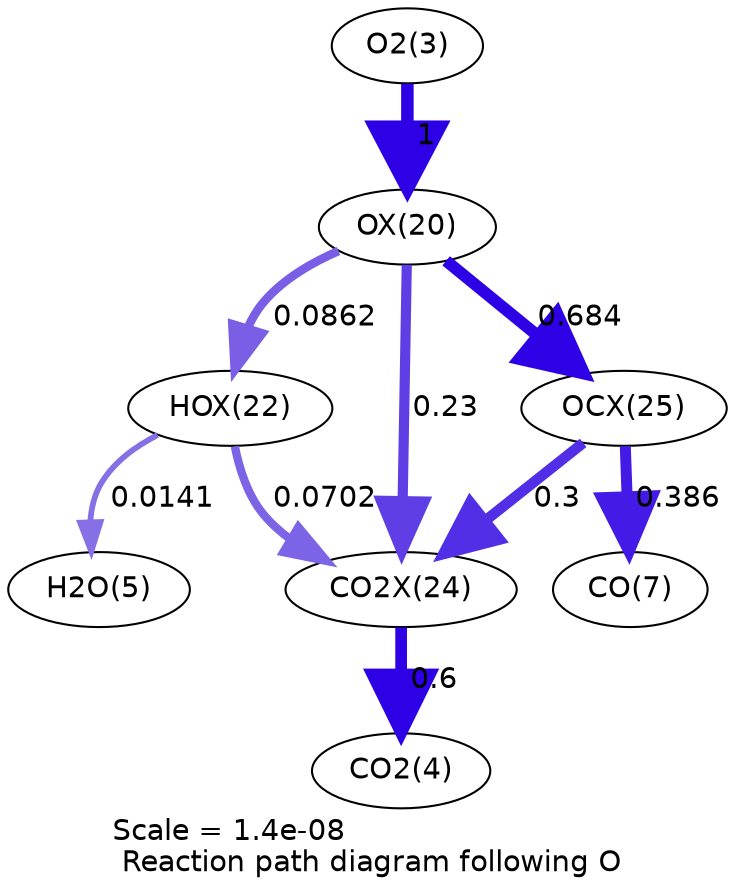 digraph reaction_paths {
center=1;
s5 -> s23[fontname="Helvetica", penwidth=6, arrowsize=3, color="0.7, 1.5, 0.9"
, label=" 1"];
s23 -> s25[fontname="Helvetica", penwidth=4.15, arrowsize=2.07, color="0.7, 0.586, 0.9"
, label=" 0.0862"];
s23 -> s28[fontname="Helvetica", penwidth=5.71, arrowsize=2.86, color="0.7, 1.18, 0.9"
, label=" 0.684"];
s23 -> s27[fontname="Helvetica", penwidth=4.89, arrowsize=2.44, color="0.7, 0.73, 0.9"
, label=" 0.23"];
s25 -> s7[fontname="Helvetica", penwidth=2.78, arrowsize=1.39, color="0.7, 0.514, 0.9"
, label=" 0.0141"];
s25 -> s27[fontname="Helvetica", penwidth=4, arrowsize=2, color="0.7, 0.57, 0.9"
, label=" 0.0702"];
s28 -> s9[fontname="Helvetica", penwidth=5.28, arrowsize=2.64, color="0.7, 0.886, 0.9"
, label=" 0.386"];
s28 -> s27[fontname="Helvetica", penwidth=5.09, arrowsize=2.55, color="0.7, 0.8, 0.9"
, label=" 0.3"];
s27 -> s6[fontname="Helvetica", penwidth=5.61, arrowsize=2.81, color="0.7, 1.1, 0.9"
, label=" 0.6"];
s5 [ fontname="Helvetica", label="O2(3)"];
s6 [ fontname="Helvetica", label="CO2(4)"];
s7 [ fontname="Helvetica", label="H2O(5)"];
s9 [ fontname="Helvetica", label="CO(7)"];
s23 [ fontname="Helvetica", label="OX(20)"];
s25 [ fontname="Helvetica", label="HOX(22)"];
s27 [ fontname="Helvetica", label="CO2X(24)"];
s28 [ fontname="Helvetica", label="OCX(25)"];
 label = "Scale = 1.4e-08\l Reaction path diagram following O";
 fontname = "Helvetica";
}
